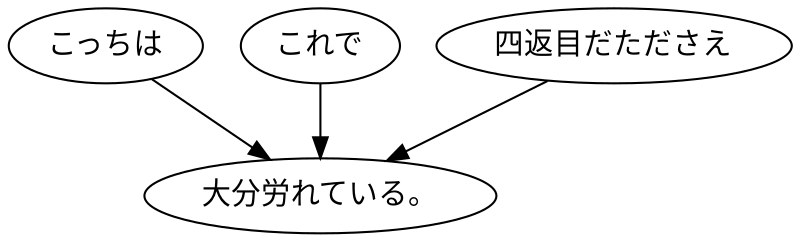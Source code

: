 digraph graph4142 {
	node0 [label="こっちは"];
	node1 [label="これで"];
	node2 [label="四返目だたださえ"];
	node3 [label="大分労れている。"];
	node0 -> node3;
	node1 -> node3;
	node2 -> node3;
}
